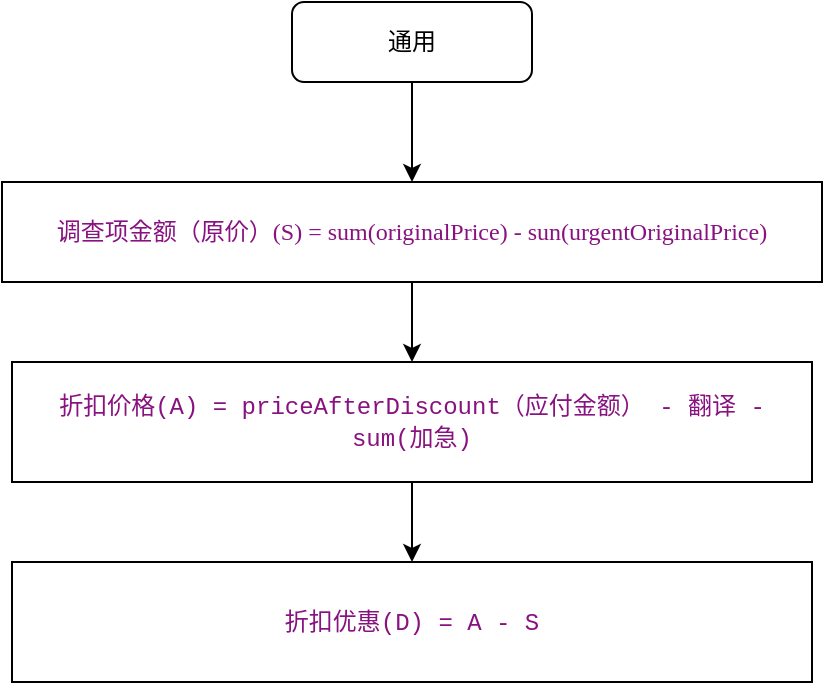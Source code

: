 <mxfile version="16.2.7" type="github">
  <diagram id="C5RBs43oDa-KdzZeNtuy" name="Page-1">
    <mxGraphModel dx="1038" dy="616" grid="1" gridSize="10" guides="1" tooltips="1" connect="1" arrows="1" fold="1" page="1" pageScale="1" pageWidth="827" pageHeight="1169" math="0" shadow="0">
      <root>
        <mxCell id="WIyWlLk6GJQsqaUBKTNV-0" />
        <mxCell id="WIyWlLk6GJQsqaUBKTNV-1" parent="WIyWlLk6GJQsqaUBKTNV-0" />
        <mxCell id="BXVhkx6Ir-1kvIvybL0w-1" value="" style="edgeStyle=orthogonalEdgeStyle;rounded=0;orthogonalLoop=1;jettySize=auto;html=1;" edge="1" parent="WIyWlLk6GJQsqaUBKTNV-1" source="WIyWlLk6GJQsqaUBKTNV-3" target="BXVhkx6Ir-1kvIvybL0w-0">
          <mxGeometry relative="1" as="geometry" />
        </mxCell>
        <mxCell id="WIyWlLk6GJQsqaUBKTNV-3" value="通用" style="rounded=1;whiteSpace=wrap;html=1;fontSize=12;glass=0;strokeWidth=1;shadow=0;" parent="WIyWlLk6GJQsqaUBKTNV-1" vertex="1">
          <mxGeometry x="335" y="60" width="120" height="40" as="geometry" />
        </mxCell>
        <mxCell id="BXVhkx6Ir-1kvIvybL0w-3" value="" style="edgeStyle=orthogonalEdgeStyle;rounded=0;orthogonalLoop=1;jettySize=auto;html=1;" edge="1" parent="WIyWlLk6GJQsqaUBKTNV-1" source="BXVhkx6Ir-1kvIvybL0w-0" target="BXVhkx6Ir-1kvIvybL0w-2">
          <mxGeometry relative="1" as="geometry" />
        </mxCell>
        <mxCell id="BXVhkx6Ir-1kvIvybL0w-0" value="&lt;span style=&quot;font-family: &amp;#34;pingfang sc&amp;#34; , &amp;#34;microsoft yahei&amp;#34; ; text-align: right ; background-color: rgb(255 , 255 , 255)&quot;&gt;&lt;font color=&quot;#881280&quot; style=&quot;font-size: 12px&quot;&gt;调查项金额（原价）(S) = sum(originalPrice) - sun(urgentOriginalPrice)&lt;/font&gt;&lt;/span&gt;" style="whiteSpace=wrap;html=1;rounded=0;glass=0;strokeWidth=1;shadow=0;" vertex="1" parent="WIyWlLk6GJQsqaUBKTNV-1">
          <mxGeometry x="190" y="150" width="410" height="50" as="geometry" />
        </mxCell>
        <mxCell id="BXVhkx6Ir-1kvIvybL0w-5" value="" style="edgeStyle=orthogonalEdgeStyle;rounded=0;orthogonalLoop=1;jettySize=auto;html=1;" edge="1" parent="WIyWlLk6GJQsqaUBKTNV-1" source="BXVhkx6Ir-1kvIvybL0w-2" target="BXVhkx6Ir-1kvIvybL0w-4">
          <mxGeometry relative="1" as="geometry" />
        </mxCell>
        <mxCell id="BXVhkx6Ir-1kvIvybL0w-2" value="&lt;span style=&quot;color: rgb(136 , 18 , 128) ; font-family: &amp;#34;consolas&amp;#34; , &amp;#34;lucida console&amp;#34; , &amp;#34;courier new&amp;#34; , monospace ; text-align: left&quot;&gt;折扣价格(A) = priceAfterDiscount（应付金额） - 翻译 - sum(加急)&lt;/span&gt;" style="whiteSpace=wrap;html=1;rounded=0;glass=0;strokeWidth=1;shadow=0;" vertex="1" parent="WIyWlLk6GJQsqaUBKTNV-1">
          <mxGeometry x="195" y="240" width="400" height="60" as="geometry" />
        </mxCell>
        <mxCell id="BXVhkx6Ir-1kvIvybL0w-4" value="&lt;span style=&quot;color: rgb(136 , 18 , 128) ; font-family: &amp;#34;consolas&amp;#34; , &amp;#34;lucida console&amp;#34; , &amp;#34;courier new&amp;#34; , monospace ; text-align: left&quot;&gt;折扣优惠(D) = A - S&lt;/span&gt;" style="whiteSpace=wrap;html=1;rounded=0;glass=0;strokeWidth=1;shadow=0;" vertex="1" parent="WIyWlLk6GJQsqaUBKTNV-1">
          <mxGeometry x="195" y="340" width="400" height="60" as="geometry" />
        </mxCell>
      </root>
    </mxGraphModel>
  </diagram>
</mxfile>
